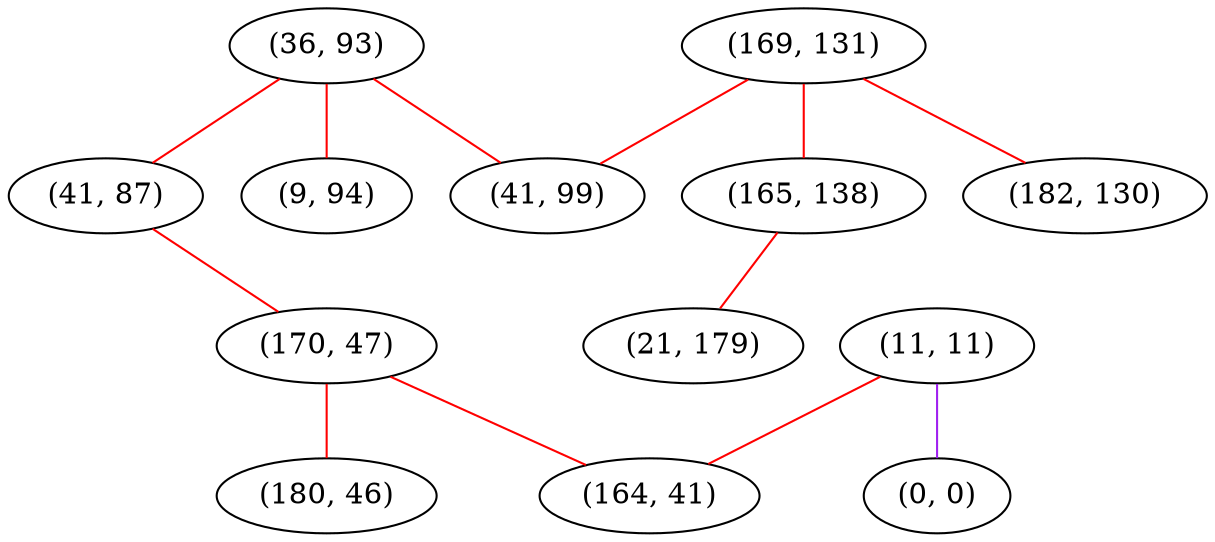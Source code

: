 graph "" {
"(36, 93)";
"(169, 131)";
"(165, 138)";
"(11, 11)";
"(41, 99)";
"(0, 0)";
"(41, 87)";
"(170, 47)";
"(182, 130)";
"(9, 94)";
"(164, 41)";
"(180, 46)";
"(21, 179)";
"(36, 93)" -- "(41, 99)"  [color=red, key=0, weight=1];
"(36, 93)" -- "(9, 94)"  [color=red, key=0, weight=1];
"(36, 93)" -- "(41, 87)"  [color=red, key=0, weight=1];
"(169, 131)" -- "(41, 99)"  [color=red, key=0, weight=1];
"(169, 131)" -- "(165, 138)"  [color=red, key=0, weight=1];
"(169, 131)" -- "(182, 130)"  [color=red, key=0, weight=1];
"(165, 138)" -- "(21, 179)"  [color=red, key=0, weight=1];
"(11, 11)" -- "(0, 0)"  [color=purple, key=0, weight=4];
"(11, 11)" -- "(164, 41)"  [color=red, key=0, weight=1];
"(41, 87)" -- "(170, 47)"  [color=red, key=0, weight=1];
"(170, 47)" -- "(164, 41)"  [color=red, key=0, weight=1];
"(170, 47)" -- "(180, 46)"  [color=red, key=0, weight=1];
}
